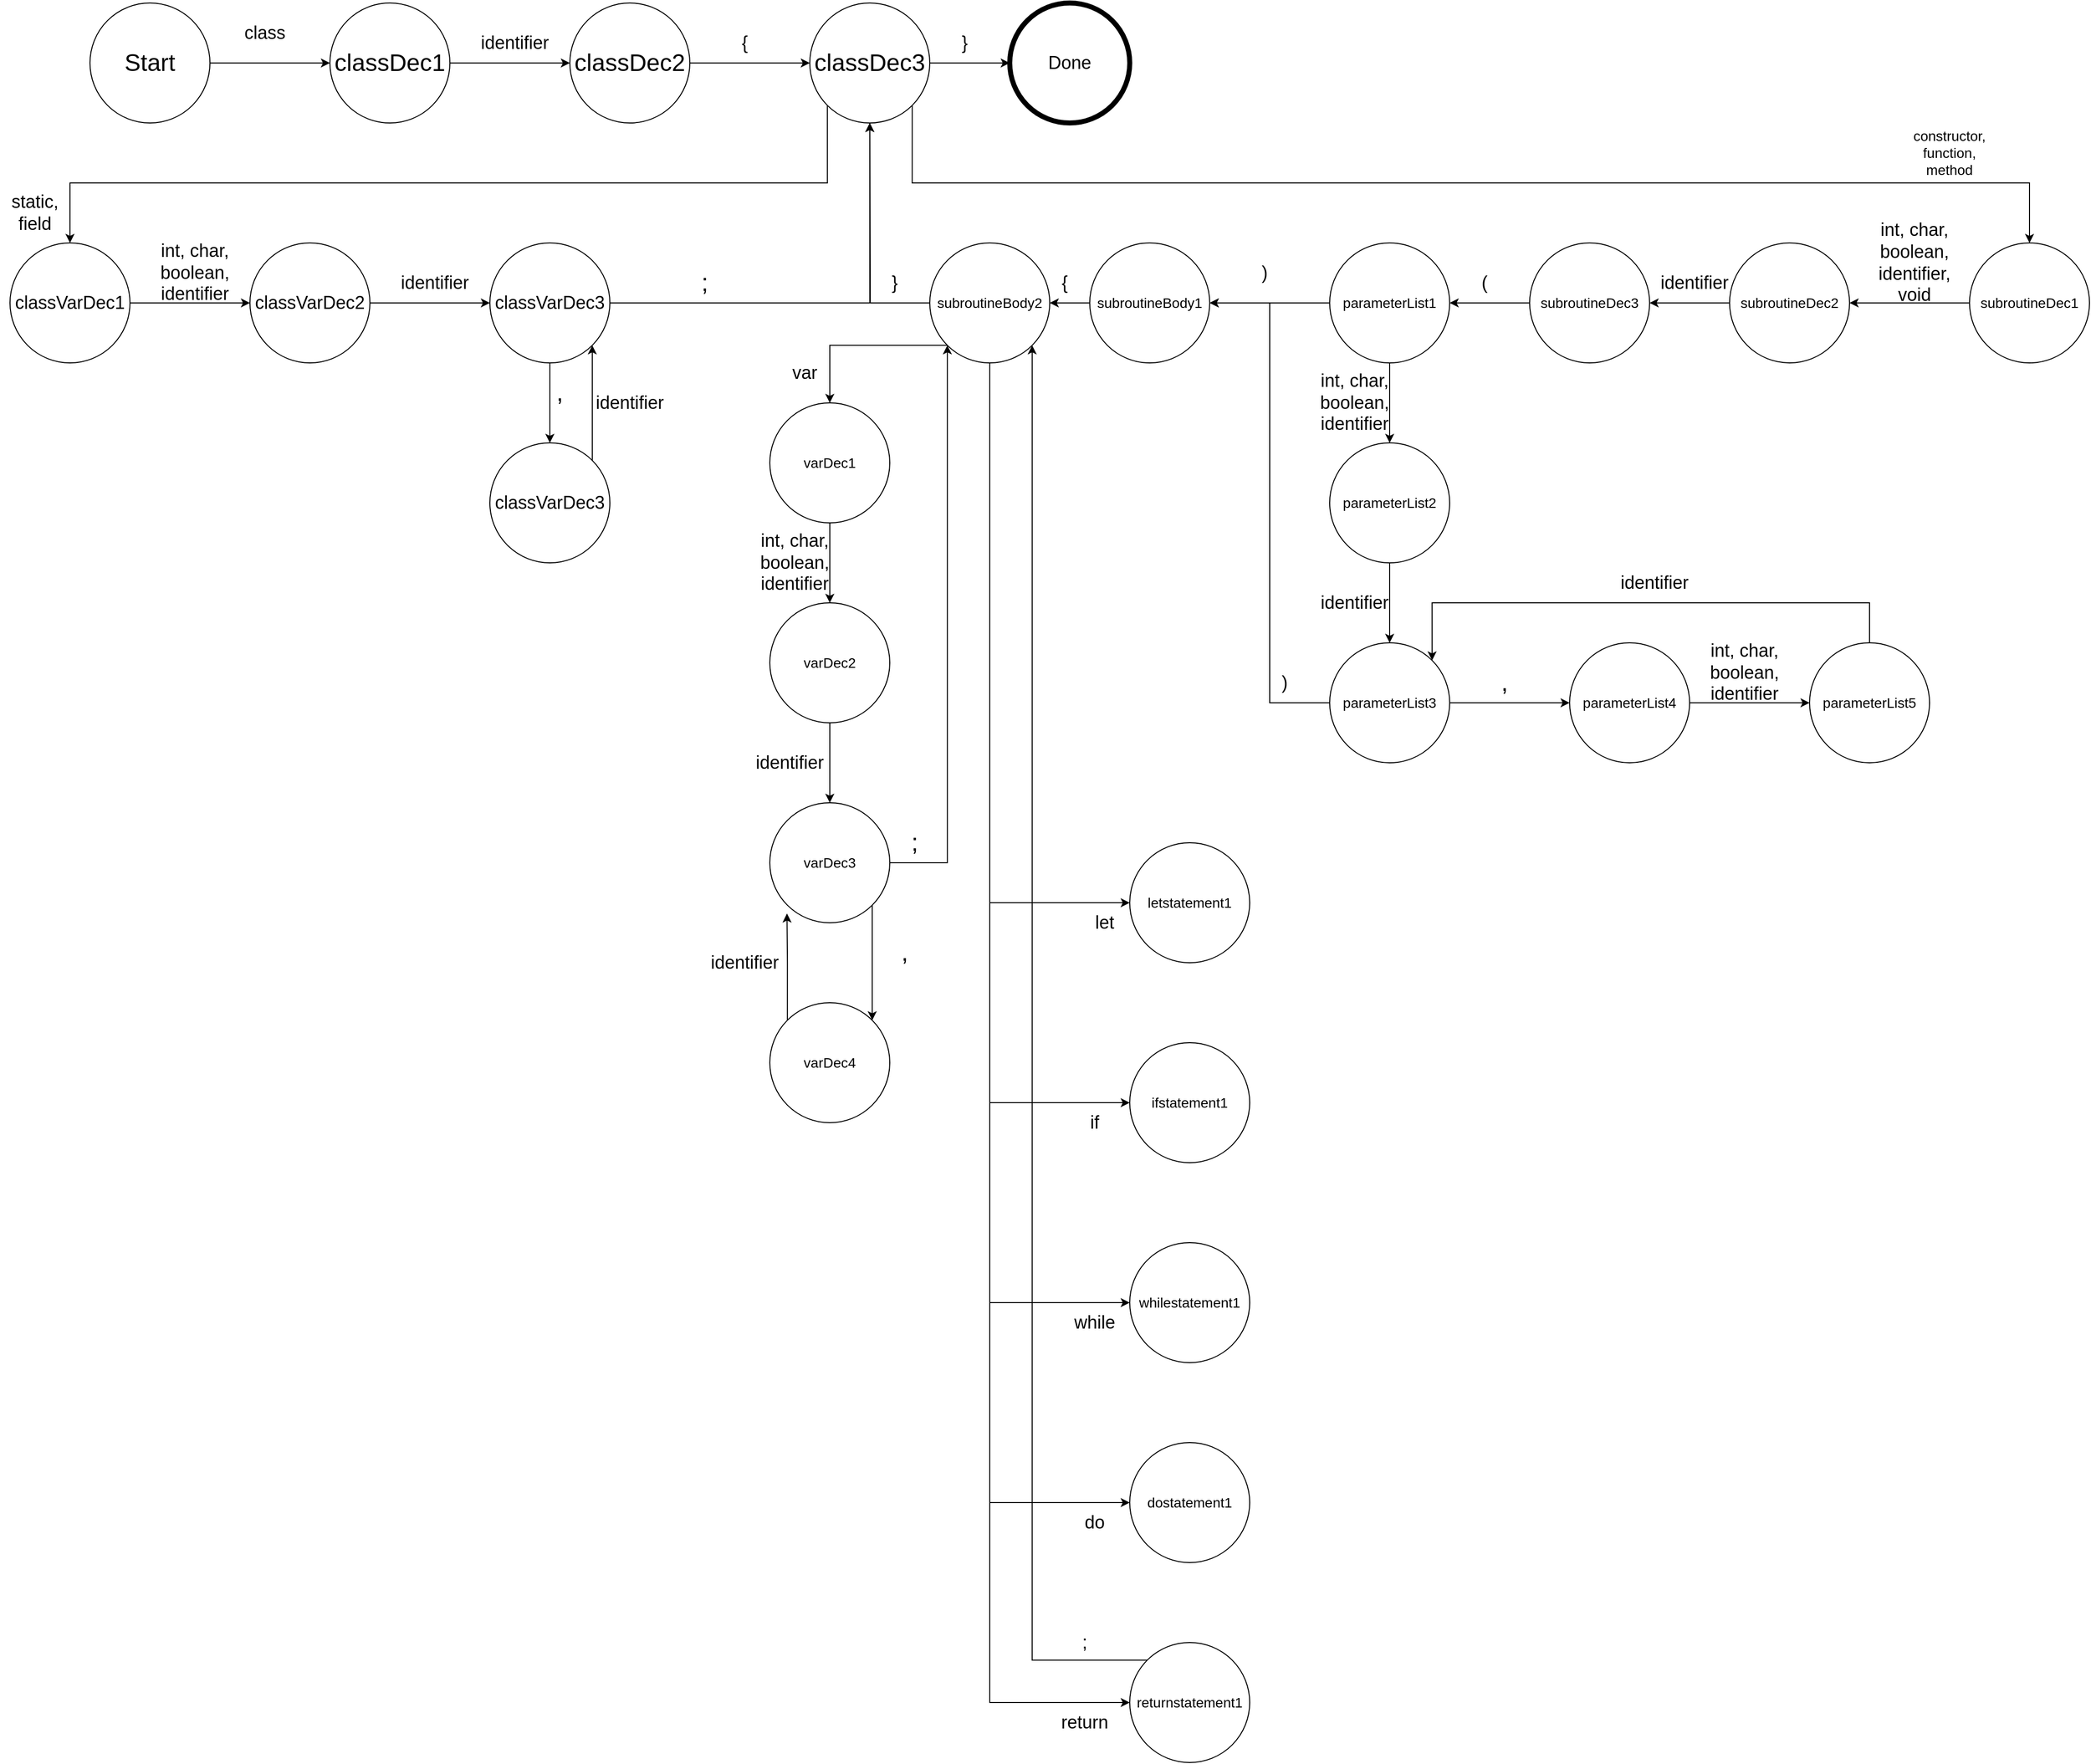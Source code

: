<mxfile version="23.1.5" type="device">
  <diagram name="Page-1" id="A9ut1E8yz_9eZytg9AyY">
    <mxGraphModel dx="2367" dy="580" grid="1" gridSize="10" guides="1" tooltips="1" connect="1" arrows="1" fold="1" page="0" pageScale="1" pageWidth="850" pageHeight="1100" math="0" shadow="0">
      <root>
        <mxCell id="0" />
        <mxCell id="1" parent="0" />
        <mxCell id="-l0ttiXzIQIXAGMdB7XS-6" style="edgeStyle=orthogonalEdgeStyle;rounded=0;orthogonalLoop=1;jettySize=auto;html=1;entryX=0;entryY=0.5;entryDx=0;entryDy=0;" parent="1" source="-l0ttiXzIQIXAGMdB7XS-3" target="-l0ttiXzIQIXAGMdB7XS-5" edge="1">
          <mxGeometry relative="1" as="geometry" />
        </mxCell>
        <mxCell id="-l0ttiXzIQIXAGMdB7XS-3" value="&lt;font style=&quot;font-size: 24px;&quot;&gt;Start&lt;/font&gt;" style="shape=ellipse;html=1;dashed=0;whiteSpace=wrap;aspect=fixed;perimeter=ellipsePerimeter;" parent="1" vertex="1">
          <mxGeometry x="-720" y="200" width="120" height="120" as="geometry" />
        </mxCell>
        <mxCell id="-l0ttiXzIQIXAGMdB7XS-9" style="edgeStyle=orthogonalEdgeStyle;rounded=0;orthogonalLoop=1;jettySize=auto;html=1;" parent="1" source="-l0ttiXzIQIXAGMdB7XS-5" target="-l0ttiXzIQIXAGMdB7XS-8" edge="1">
          <mxGeometry relative="1" as="geometry" />
        </mxCell>
        <mxCell id="-l0ttiXzIQIXAGMdB7XS-5" value="&lt;font style=&quot;font-size: 24px;&quot;&gt;classDec1&lt;/font&gt;" style="shape=ellipse;html=1;dashed=0;whiteSpace=wrap;aspect=fixed;perimeter=ellipsePerimeter;" parent="1" vertex="1">
          <mxGeometry x="-480" y="200" width="120" height="120" as="geometry" />
        </mxCell>
        <mxCell id="-l0ttiXzIQIXAGMdB7XS-7" value="&lt;font style=&quot;font-size: 18px;&quot;&gt;class&lt;/font&gt;" style="text;html=1;strokeColor=none;fillColor=none;align=center;verticalAlign=middle;whiteSpace=wrap;rounded=0;" parent="1" vertex="1">
          <mxGeometry x="-580" y="210" width="70" height="40" as="geometry" />
        </mxCell>
        <mxCell id="-l0ttiXzIQIXAGMdB7XS-14" style="edgeStyle=orthogonalEdgeStyle;rounded=0;orthogonalLoop=1;jettySize=auto;html=1;entryX=0;entryY=0.5;entryDx=0;entryDy=0;" parent="1" source="-l0ttiXzIQIXAGMdB7XS-8" target="-l0ttiXzIQIXAGMdB7XS-13" edge="1">
          <mxGeometry relative="1" as="geometry" />
        </mxCell>
        <mxCell id="-l0ttiXzIQIXAGMdB7XS-8" value="&lt;font style=&quot;font-size: 24px;&quot;&gt;classDec2&lt;/font&gt;" style="shape=ellipse;html=1;dashed=0;whiteSpace=wrap;aspect=fixed;perimeter=ellipsePerimeter;" parent="1" vertex="1">
          <mxGeometry x="-240" y="200" width="120" height="120" as="geometry" />
        </mxCell>
        <mxCell id="-l0ttiXzIQIXAGMdB7XS-10" value="&lt;font style=&quot;font-size: 18px;&quot;&gt;identifier&lt;/font&gt;" style="text;html=1;strokeColor=none;fillColor=none;align=center;verticalAlign=middle;whiteSpace=wrap;rounded=0;" parent="1" vertex="1">
          <mxGeometry x="-330" y="220" width="70" height="40" as="geometry" />
        </mxCell>
        <mxCell id="-l0ttiXzIQIXAGMdB7XS-23" style="edgeStyle=orthogonalEdgeStyle;rounded=0;orthogonalLoop=1;jettySize=auto;html=1;entryX=0;entryY=0.5;entryDx=0;entryDy=0;" parent="1" source="-l0ttiXzIQIXAGMdB7XS-13" target="-l0ttiXzIQIXAGMdB7XS-22" edge="1">
          <mxGeometry relative="1" as="geometry" />
        </mxCell>
        <mxCell id="-l0ttiXzIQIXAGMdB7XS-27" style="edgeStyle=orthogonalEdgeStyle;rounded=0;orthogonalLoop=1;jettySize=auto;html=1;exitX=0;exitY=1;exitDx=0;exitDy=0;entryX=0.5;entryY=0;entryDx=0;entryDy=0;" parent="1" source="-l0ttiXzIQIXAGMdB7XS-13" target="-l0ttiXzIQIXAGMdB7XS-26" edge="1">
          <mxGeometry relative="1" as="geometry">
            <Array as="points">
              <mxPoint x="18" y="380" />
              <mxPoint x="-740" y="380" />
            </Array>
          </mxGeometry>
        </mxCell>
        <mxCell id="-l0ttiXzIQIXAGMdB7XS-31" style="edgeStyle=orthogonalEdgeStyle;rounded=0;orthogonalLoop=1;jettySize=auto;html=1;exitX=1;exitY=1;exitDx=0;exitDy=0;entryX=0.5;entryY=0;entryDx=0;entryDy=0;" parent="1" source="-l0ttiXzIQIXAGMdB7XS-13" target="-l0ttiXzIQIXAGMdB7XS-25" edge="1">
          <mxGeometry relative="1" as="geometry">
            <Array as="points">
              <mxPoint x="102" y="380" />
              <mxPoint x="1220" y="380" />
            </Array>
          </mxGeometry>
        </mxCell>
        <mxCell id="-l0ttiXzIQIXAGMdB7XS-13" value="&lt;font style=&quot;font-size: 24px;&quot;&gt;classDec3&lt;/font&gt;" style="shape=ellipse;html=1;dashed=0;whiteSpace=wrap;aspect=fixed;perimeter=ellipsePerimeter;" parent="1" vertex="1">
          <mxGeometry y="200" width="120" height="120" as="geometry" />
        </mxCell>
        <mxCell id="-l0ttiXzIQIXAGMdB7XS-15" value="&lt;font style=&quot;font-size: 18px;&quot;&gt;{&lt;/font&gt;" style="text;html=1;strokeColor=none;fillColor=none;align=center;verticalAlign=middle;whiteSpace=wrap;rounded=0;" parent="1" vertex="1">
          <mxGeometry x="-100" y="220" width="70" height="40" as="geometry" />
        </mxCell>
        <mxCell id="-l0ttiXzIQIXAGMdB7XS-22" value="&lt;font style=&quot;font-size: 18px;&quot;&gt;Done&lt;/font&gt;" style="shape=ellipse;html=1;dashed=0;whiteSpace=wrap;aspect=fixed;strokeWidth=5;perimeter=ellipsePerimeter;" parent="1" vertex="1">
          <mxGeometry x="200" y="200" width="120" height="120" as="geometry" />
        </mxCell>
        <mxCell id="-l0ttiXzIQIXAGMdB7XS-24" value="&lt;font style=&quot;font-size: 18px;&quot;&gt;}&lt;/font&gt;" style="text;html=1;strokeColor=none;fillColor=none;align=center;verticalAlign=middle;whiteSpace=wrap;rounded=0;" parent="1" vertex="1">
          <mxGeometry x="120" y="220" width="70" height="40" as="geometry" />
        </mxCell>
        <mxCell id="-l0ttiXzIQIXAGMdB7XS-84" style="edgeStyle=orthogonalEdgeStyle;rounded=0;orthogonalLoop=1;jettySize=auto;html=1;exitX=0;exitY=0.5;exitDx=0;exitDy=0;entryX=1;entryY=0.5;entryDx=0;entryDy=0;" parent="1" source="-l0ttiXzIQIXAGMdB7XS-25" target="-l0ttiXzIQIXAGMdB7XS-63" edge="1">
          <mxGeometry relative="1" as="geometry" />
        </mxCell>
        <mxCell id="-l0ttiXzIQIXAGMdB7XS-25" value="&lt;font style=&quot;font-size: 14px;&quot;&gt;subroutineDec1&lt;/font&gt;" style="shape=ellipse;html=1;dashed=0;whiteSpace=wrap;aspect=fixed;perimeter=ellipsePerimeter;" parent="1" vertex="1">
          <mxGeometry x="1160" y="440" width="120" height="120" as="geometry" />
        </mxCell>
        <mxCell id="-l0ttiXzIQIXAGMdB7XS-46" style="edgeStyle=orthogonalEdgeStyle;rounded=0;orthogonalLoop=1;jettySize=auto;html=1;exitX=1;exitY=0.5;exitDx=0;exitDy=0;entryX=0;entryY=0.5;entryDx=0;entryDy=0;" parent="1" source="-l0ttiXzIQIXAGMdB7XS-26" target="-l0ttiXzIQIXAGMdB7XS-33" edge="1">
          <mxGeometry relative="1" as="geometry" />
        </mxCell>
        <mxCell id="-l0ttiXzIQIXAGMdB7XS-26" value="&lt;font style=&quot;font-size: 18px;&quot;&gt;classVarDec1&lt;/font&gt;" style="shape=ellipse;html=1;dashed=0;whiteSpace=wrap;aspect=fixed;perimeter=ellipsePerimeter;" parent="1" vertex="1">
          <mxGeometry x="-800" y="440" width="120" height="120" as="geometry" />
        </mxCell>
        <mxCell id="-l0ttiXzIQIXAGMdB7XS-29" value="&lt;font style=&quot;font-size: 18px;&quot;&gt;static, field&lt;/font&gt;" style="text;html=1;strokeColor=none;fillColor=none;align=center;verticalAlign=middle;whiteSpace=wrap;rounded=0;" parent="1" vertex="1">
          <mxGeometry x="-810" y="390" width="70" height="40" as="geometry" />
        </mxCell>
        <mxCell id="-l0ttiXzIQIXAGMdB7XS-32" value="&lt;font style=&quot;&quot;&gt;&lt;font style=&quot;font-size: 14px;&quot;&gt;constructor,&lt;br&gt;function,&lt;br&gt;method&lt;/font&gt;&lt;br&gt;&lt;/font&gt;" style="text;html=1;strokeColor=none;fillColor=none;align=center;verticalAlign=middle;whiteSpace=wrap;rounded=0;" parent="1" vertex="1">
          <mxGeometry x="1070" y="330" width="140" height="40" as="geometry" />
        </mxCell>
        <mxCell id="-l0ttiXzIQIXAGMdB7XS-47" style="edgeStyle=orthogonalEdgeStyle;rounded=0;orthogonalLoop=1;jettySize=auto;html=1;exitX=1;exitY=0.5;exitDx=0;exitDy=0;entryX=0;entryY=0.5;entryDx=0;entryDy=0;" parent="1" source="-l0ttiXzIQIXAGMdB7XS-33" target="-l0ttiXzIQIXAGMdB7XS-39" edge="1">
          <mxGeometry relative="1" as="geometry" />
        </mxCell>
        <mxCell id="-l0ttiXzIQIXAGMdB7XS-33" value="&lt;font style=&quot;font-size: 18px;&quot;&gt;classVarDec2&lt;/font&gt;" style="shape=ellipse;html=1;dashed=0;whiteSpace=wrap;aspect=fixed;perimeter=ellipsePerimeter;" parent="1" vertex="1">
          <mxGeometry x="-560" y="440" width="120" height="120" as="geometry" />
        </mxCell>
        <mxCell id="-l0ttiXzIQIXAGMdB7XS-35" value="&lt;font style=&quot;font-size: 18px;&quot;&gt;int, char,&lt;br&gt;boolean,&lt;br&gt;identifier&lt;br&gt;&lt;/font&gt;" style="text;html=1;strokeColor=none;fillColor=none;align=center;verticalAlign=middle;whiteSpace=wrap;rounded=0;" parent="1" vertex="1">
          <mxGeometry x="-650" y="450" width="70" height="40" as="geometry" />
        </mxCell>
        <mxCell id="-l0ttiXzIQIXAGMdB7XS-51" style="edgeStyle=orthogonalEdgeStyle;rounded=0;orthogonalLoop=1;jettySize=auto;html=1;exitX=1;exitY=0.5;exitDx=0;exitDy=0;entryX=0.5;entryY=1;entryDx=0;entryDy=0;" parent="1" source="-l0ttiXzIQIXAGMdB7XS-39" target="-l0ttiXzIQIXAGMdB7XS-13" edge="1">
          <mxGeometry relative="1" as="geometry" />
        </mxCell>
        <mxCell id="-l0ttiXzIQIXAGMdB7XS-54" style="edgeStyle=orthogonalEdgeStyle;rounded=0;orthogonalLoop=1;jettySize=auto;html=1;exitX=0.5;exitY=1;exitDx=0;exitDy=0;entryX=0.5;entryY=0;entryDx=0;entryDy=0;" parent="1" source="-l0ttiXzIQIXAGMdB7XS-39" target="-l0ttiXzIQIXAGMdB7XS-48" edge="1">
          <mxGeometry relative="1" as="geometry" />
        </mxCell>
        <mxCell id="-l0ttiXzIQIXAGMdB7XS-39" value="&lt;font style=&quot;font-size: 18px;&quot;&gt;classVarDec3&lt;/font&gt;" style="shape=ellipse;html=1;dashed=0;whiteSpace=wrap;aspect=fixed;perimeter=ellipsePerimeter;" parent="1" vertex="1">
          <mxGeometry x="-320" y="440" width="120" height="120" as="geometry" />
        </mxCell>
        <mxCell id="-l0ttiXzIQIXAGMdB7XS-41" value="&lt;font style=&quot;font-size: 18px;&quot;&gt;identifier&lt;br&gt;&lt;/font&gt;" style="text;html=1;strokeColor=none;fillColor=none;align=center;verticalAlign=middle;whiteSpace=wrap;rounded=0;" parent="1" vertex="1">
          <mxGeometry x="-410" y="460" width="70" height="40" as="geometry" />
        </mxCell>
        <mxCell id="-l0ttiXzIQIXAGMdB7XS-43" value="&lt;font style=&quot;font-size: 24px;&quot;&gt;;&lt;/font&gt;" style="text;html=1;strokeColor=none;fillColor=none;align=center;verticalAlign=middle;whiteSpace=wrap;rounded=0;" parent="1" vertex="1">
          <mxGeometry x="-140" y="460" width="70" height="40" as="geometry" />
        </mxCell>
        <mxCell id="-l0ttiXzIQIXAGMdB7XS-53" style="edgeStyle=orthogonalEdgeStyle;rounded=0;orthogonalLoop=1;jettySize=auto;html=1;exitX=1;exitY=0;exitDx=0;exitDy=0;entryX=1;entryY=1;entryDx=0;entryDy=0;" parent="1" source="-l0ttiXzIQIXAGMdB7XS-48" target="-l0ttiXzIQIXAGMdB7XS-39" edge="1">
          <mxGeometry relative="1" as="geometry" />
        </mxCell>
        <mxCell id="-l0ttiXzIQIXAGMdB7XS-48" value="&lt;font style=&quot;font-size: 18px;&quot;&gt;classVarDec3&lt;/font&gt;" style="shape=ellipse;html=1;dashed=0;whiteSpace=wrap;aspect=fixed;perimeter=ellipsePerimeter;" parent="1" vertex="1">
          <mxGeometry x="-320" y="640" width="120" height="120" as="geometry" />
        </mxCell>
        <mxCell id="-l0ttiXzIQIXAGMdB7XS-50" value="&lt;font style=&quot;font-size: 24px;&quot;&gt;,&lt;/font&gt;" style="text;html=1;strokeColor=none;fillColor=none;align=center;verticalAlign=middle;whiteSpace=wrap;rounded=0;" parent="1" vertex="1">
          <mxGeometry x="-285" y="570" width="70" height="40" as="geometry" />
        </mxCell>
        <mxCell id="-l0ttiXzIQIXAGMdB7XS-55" value="&lt;font style=&quot;font-size: 18px;&quot;&gt;identifier&lt;br&gt;&lt;/font&gt;" style="text;html=1;strokeColor=none;fillColor=none;align=center;verticalAlign=middle;whiteSpace=wrap;rounded=0;" parent="1" vertex="1">
          <mxGeometry x="-215" y="580" width="70" height="40" as="geometry" />
        </mxCell>
        <mxCell id="-l0ttiXzIQIXAGMdB7XS-86" style="edgeStyle=orthogonalEdgeStyle;rounded=0;orthogonalLoop=1;jettySize=auto;html=1;exitX=0;exitY=0.5;exitDx=0;exitDy=0;entryX=1;entryY=0.5;entryDx=0;entryDy=0;" parent="1" source="-l0ttiXzIQIXAGMdB7XS-63" target="-l0ttiXzIQIXAGMdB7XS-67" edge="1">
          <mxGeometry relative="1" as="geometry" />
        </mxCell>
        <mxCell id="-l0ttiXzIQIXAGMdB7XS-63" value="&lt;font style=&quot;font-size: 14px;&quot;&gt;subroutineDec2&lt;/font&gt;" style="shape=ellipse;html=1;dashed=0;whiteSpace=wrap;aspect=fixed;perimeter=ellipsePerimeter;" parent="1" vertex="1">
          <mxGeometry x="920" y="440" width="120" height="120" as="geometry" />
        </mxCell>
        <mxCell id="-l0ttiXzIQIXAGMdB7XS-66" value="&lt;font style=&quot;font-size: 18px;&quot;&gt;int, char,&lt;br&gt;boolean,&lt;br&gt;identifier,&lt;br&gt;void&lt;br&gt;&lt;/font&gt;" style="text;html=1;strokeColor=none;fillColor=none;align=center;verticalAlign=middle;whiteSpace=wrap;rounded=0;" parent="1" vertex="1">
          <mxGeometry x="1070" y="440" width="70" height="40" as="geometry" />
        </mxCell>
        <mxCell id="-l0ttiXzIQIXAGMdB7XS-87" style="edgeStyle=orthogonalEdgeStyle;rounded=0;orthogonalLoop=1;jettySize=auto;html=1;exitX=0;exitY=0.5;exitDx=0;exitDy=0;entryX=1;entryY=0.5;entryDx=0;entryDy=0;" parent="1" source="-l0ttiXzIQIXAGMdB7XS-67" target="-l0ttiXzIQIXAGMdB7XS-70" edge="1">
          <mxGeometry relative="1" as="geometry" />
        </mxCell>
        <mxCell id="-l0ttiXzIQIXAGMdB7XS-67" value="&lt;font style=&quot;font-size: 14px;&quot;&gt;subroutineDec3&lt;/font&gt;" style="shape=ellipse;html=1;dashed=0;whiteSpace=wrap;aspect=fixed;perimeter=ellipsePerimeter;" parent="1" vertex="1">
          <mxGeometry x="720" y="440" width="120" height="120" as="geometry" />
        </mxCell>
        <mxCell id="-l0ttiXzIQIXAGMdB7XS-69" value="&lt;font style=&quot;font-size: 18px;&quot;&gt;identifier&lt;br&gt;&lt;/font&gt;" style="text;html=1;strokeColor=none;fillColor=none;align=center;verticalAlign=middle;whiteSpace=wrap;rounded=0;" parent="1" vertex="1">
          <mxGeometry x="850" y="460" width="70" height="40" as="geometry" />
        </mxCell>
        <mxCell id="-l0ttiXzIQIXAGMdB7XS-94" style="edgeStyle=orthogonalEdgeStyle;rounded=0;orthogonalLoop=1;jettySize=auto;html=1;exitX=0.5;exitY=1;exitDx=0;exitDy=0;entryX=0.5;entryY=0;entryDx=0;entryDy=0;" parent="1" source="-l0ttiXzIQIXAGMdB7XS-70" target="-l0ttiXzIQIXAGMdB7XS-76" edge="1">
          <mxGeometry relative="1" as="geometry" />
        </mxCell>
        <mxCell id="-l0ttiXzIQIXAGMdB7XS-139" style="edgeStyle=orthogonalEdgeStyle;rounded=0;orthogonalLoop=1;jettySize=auto;html=1;exitX=0;exitY=0.5;exitDx=0;exitDy=0;entryX=1;entryY=0.5;entryDx=0;entryDy=0;" parent="1" source="-l0ttiXzIQIXAGMdB7XS-70" target="-l0ttiXzIQIXAGMdB7XS-138" edge="1">
          <mxGeometry relative="1" as="geometry" />
        </mxCell>
        <mxCell id="-l0ttiXzIQIXAGMdB7XS-70" value="&lt;font style=&quot;font-size: 14px;&quot;&gt;parameterList1&lt;/font&gt;" style="shape=ellipse;html=1;dashed=0;whiteSpace=wrap;aspect=fixed;perimeter=ellipsePerimeter;" parent="1" vertex="1">
          <mxGeometry x="520" y="440" width="120" height="120" as="geometry" />
        </mxCell>
        <mxCell id="-l0ttiXzIQIXAGMdB7XS-72" value="&lt;font style=&quot;font-size: 18px;&quot;&gt;(&lt;br&gt;&lt;/font&gt;" style="text;html=1;strokeColor=none;fillColor=none;align=center;verticalAlign=middle;whiteSpace=wrap;rounded=0;" parent="1" vertex="1">
          <mxGeometry x="640" y="460" width="70" height="40" as="geometry" />
        </mxCell>
        <mxCell id="-l0ttiXzIQIXAGMdB7XS-101" style="edgeStyle=orthogonalEdgeStyle;rounded=0;orthogonalLoop=1;jettySize=auto;html=1;exitX=0.5;exitY=1;exitDx=0;exitDy=0;entryX=0.5;entryY=0;entryDx=0;entryDy=0;" parent="1" source="-l0ttiXzIQIXAGMdB7XS-76" target="-l0ttiXzIQIXAGMdB7XS-100" edge="1">
          <mxGeometry relative="1" as="geometry" />
        </mxCell>
        <mxCell id="-l0ttiXzIQIXAGMdB7XS-76" value="&lt;font style=&quot;font-size: 14px;&quot;&gt;parameterList2&lt;/font&gt;" style="shape=ellipse;html=1;dashed=0;whiteSpace=wrap;aspect=fixed;perimeter=ellipsePerimeter;" parent="1" vertex="1">
          <mxGeometry x="520" y="640" width="120" height="120" as="geometry" />
        </mxCell>
        <mxCell id="-l0ttiXzIQIXAGMdB7XS-78" value="&lt;font style=&quot;font-size: 18px;&quot;&gt;)&lt;br&gt;&lt;/font&gt;" style="text;html=1;strokeColor=none;fillColor=none;align=center;verticalAlign=middle;whiteSpace=wrap;rounded=0;" parent="1" vertex="1">
          <mxGeometry x="420" y="450" width="70" height="40" as="geometry" />
        </mxCell>
        <mxCell id="-l0ttiXzIQIXAGMdB7XS-81" value="&lt;font style=&quot;font-size: 18px;&quot;&gt;int, char,&lt;br&gt;boolean,&lt;br&gt;identifier&lt;br&gt;&lt;/font&gt;" style="text;html=1;strokeColor=none;fillColor=none;align=center;verticalAlign=middle;whiteSpace=wrap;rounded=0;" parent="1" vertex="1">
          <mxGeometry x="510" y="580" width="70" height="40" as="geometry" />
        </mxCell>
        <mxCell id="-l0ttiXzIQIXAGMdB7XS-117" style="edgeStyle=orthogonalEdgeStyle;rounded=0;orthogonalLoop=1;jettySize=auto;html=1;exitX=1;exitY=0.5;exitDx=0;exitDy=0;entryX=0;entryY=0.5;entryDx=0;entryDy=0;" parent="1" source="-l0ttiXzIQIXAGMdB7XS-100" target="-l0ttiXzIQIXAGMdB7XS-111" edge="1">
          <mxGeometry relative="1" as="geometry" />
        </mxCell>
        <mxCell id="-l0ttiXzIQIXAGMdB7XS-140" style="edgeStyle=orthogonalEdgeStyle;rounded=0;orthogonalLoop=1;jettySize=auto;html=1;exitX=0;exitY=0.5;exitDx=0;exitDy=0;entryX=1;entryY=0.5;entryDx=0;entryDy=0;" parent="1" source="-l0ttiXzIQIXAGMdB7XS-100" target="-l0ttiXzIQIXAGMdB7XS-138" edge="1">
          <mxGeometry relative="1" as="geometry" />
        </mxCell>
        <mxCell id="-l0ttiXzIQIXAGMdB7XS-100" value="&lt;font style=&quot;font-size: 14px;&quot;&gt;parameterList3&lt;/font&gt;" style="shape=ellipse;html=1;dashed=0;whiteSpace=wrap;aspect=fixed;perimeter=ellipsePerimeter;" parent="1" vertex="1">
          <mxGeometry x="520" y="840" width="120" height="120" as="geometry" />
        </mxCell>
        <mxCell id="-l0ttiXzIQIXAGMdB7XS-102" value="&lt;font style=&quot;font-size: 18px;&quot;&gt;identifier&lt;br&gt;&lt;/font&gt;" style="text;html=1;strokeColor=none;fillColor=none;align=center;verticalAlign=middle;whiteSpace=wrap;rounded=0;" parent="1" vertex="1">
          <mxGeometry x="510" y="780" width="70" height="40" as="geometry" />
        </mxCell>
        <mxCell id="-l0ttiXzIQIXAGMdB7XS-110" value="&lt;font style=&quot;font-size: 18px;&quot;&gt;)&lt;br&gt;&lt;/font&gt;" style="text;html=1;strokeColor=none;fillColor=none;align=center;verticalAlign=middle;whiteSpace=wrap;rounded=0;" parent="1" vertex="1">
          <mxGeometry x="440" y="860" width="70" height="40" as="geometry" />
        </mxCell>
        <mxCell id="-l0ttiXzIQIXAGMdB7XS-120" style="edgeStyle=orthogonalEdgeStyle;rounded=0;orthogonalLoop=1;jettySize=auto;html=1;exitX=1;exitY=0.5;exitDx=0;exitDy=0;entryX=0;entryY=0.5;entryDx=0;entryDy=0;" parent="1" source="-l0ttiXzIQIXAGMdB7XS-111" target="-l0ttiXzIQIXAGMdB7XS-119" edge="1">
          <mxGeometry relative="1" as="geometry" />
        </mxCell>
        <mxCell id="-l0ttiXzIQIXAGMdB7XS-111" value="&lt;font style=&quot;font-size: 14px;&quot;&gt;parameterList4&lt;/font&gt;" style="shape=ellipse;html=1;dashed=0;whiteSpace=wrap;aspect=fixed;perimeter=ellipsePerimeter;" parent="1" vertex="1">
          <mxGeometry x="760" y="840" width="120" height="120" as="geometry" />
        </mxCell>
        <mxCell id="-l0ttiXzIQIXAGMdB7XS-118" value="&lt;font style=&quot;&quot;&gt;&lt;font style=&quot;font-size: 24px;&quot;&gt;,&lt;/font&gt;&lt;br&gt;&lt;/font&gt;" style="text;html=1;strokeColor=none;fillColor=none;align=center;verticalAlign=middle;whiteSpace=wrap;rounded=0;" parent="1" vertex="1">
          <mxGeometry x="660" y="860" width="70" height="40" as="geometry" />
        </mxCell>
        <mxCell id="-l0ttiXzIQIXAGMdB7XS-121" style="edgeStyle=orthogonalEdgeStyle;rounded=0;orthogonalLoop=1;jettySize=auto;html=1;exitX=0.5;exitY=0;exitDx=0;exitDy=0;entryX=1;entryY=0;entryDx=0;entryDy=0;" parent="1" source="-l0ttiXzIQIXAGMdB7XS-119" target="-l0ttiXzIQIXAGMdB7XS-100" edge="1">
          <mxGeometry relative="1" as="geometry">
            <Array as="points">
              <mxPoint x="1060" y="800" />
              <mxPoint x="622" y="800" />
            </Array>
          </mxGeometry>
        </mxCell>
        <mxCell id="-l0ttiXzIQIXAGMdB7XS-119" value="&lt;font style=&quot;font-size: 14px;&quot;&gt;parameterList5&lt;/font&gt;" style="shape=ellipse;html=1;dashed=0;whiteSpace=wrap;aspect=fixed;perimeter=ellipsePerimeter;" parent="1" vertex="1">
          <mxGeometry x="1000" y="840" width="120" height="120" as="geometry" />
        </mxCell>
        <mxCell id="-l0ttiXzIQIXAGMdB7XS-123" value="&lt;font style=&quot;font-size: 18px;&quot;&gt;int, char,&lt;br&gt;boolean,&lt;br&gt;identifier&lt;br&gt;&lt;/font&gt;" style="text;html=1;strokeColor=none;fillColor=none;align=center;verticalAlign=middle;whiteSpace=wrap;rounded=0;" parent="1" vertex="1">
          <mxGeometry x="900" y="850" width="70" height="40" as="geometry" />
        </mxCell>
        <mxCell id="-l0ttiXzIQIXAGMdB7XS-124" value="&lt;font style=&quot;font-size: 18px;&quot;&gt;identifier&lt;br&gt;&lt;/font&gt;" style="text;html=1;strokeColor=none;fillColor=none;align=center;verticalAlign=middle;whiteSpace=wrap;rounded=0;" parent="1" vertex="1">
          <mxGeometry x="810" y="760" width="70" height="40" as="geometry" />
        </mxCell>
        <mxCell id="WpT0CBNmdev07JmLGQnk-22" style="edgeStyle=orthogonalEdgeStyle;rounded=0;orthogonalLoop=1;jettySize=auto;html=1;exitX=0;exitY=0.5;exitDx=0;exitDy=0;entryX=1;entryY=0.5;entryDx=0;entryDy=0;" edge="1" parent="1" source="-l0ttiXzIQIXAGMdB7XS-138" target="-l0ttiXzIQIXAGMdB7XS-141">
          <mxGeometry relative="1" as="geometry" />
        </mxCell>
        <mxCell id="-l0ttiXzIQIXAGMdB7XS-138" value="&lt;font style=&quot;font-size: 14px;&quot;&gt;subroutineBody1&lt;/font&gt;" style="shape=ellipse;html=1;dashed=0;whiteSpace=wrap;aspect=fixed;perimeter=ellipsePerimeter;" parent="1" vertex="1">
          <mxGeometry x="280" y="440" width="120" height="120" as="geometry" />
        </mxCell>
        <mxCell id="WpT0CBNmdev07JmLGQnk-25" style="edgeStyle=orthogonalEdgeStyle;rounded=0;orthogonalLoop=1;jettySize=auto;html=1;exitX=0;exitY=0.5;exitDx=0;exitDy=0;" edge="1" parent="1" source="-l0ttiXzIQIXAGMdB7XS-141">
          <mxGeometry relative="1" as="geometry">
            <mxPoint x="60" y="320" as="targetPoint" />
          </mxGeometry>
        </mxCell>
        <mxCell id="WpT0CBNmdev07JmLGQnk-27" style="edgeStyle=orthogonalEdgeStyle;rounded=0;orthogonalLoop=1;jettySize=auto;html=1;exitX=0;exitY=1;exitDx=0;exitDy=0;entryX=0.5;entryY=0;entryDx=0;entryDy=0;" edge="1" parent="1" source="-l0ttiXzIQIXAGMdB7XS-141" target="-l0ttiXzIQIXAGMdB7XS-144">
          <mxGeometry relative="1" as="geometry" />
        </mxCell>
        <mxCell id="WpT0CBNmdev07JmLGQnk-36" style="edgeStyle=orthogonalEdgeStyle;rounded=0;orthogonalLoop=1;jettySize=auto;html=1;exitX=0.5;exitY=1;exitDx=0;exitDy=0;entryX=0;entryY=0.5;entryDx=0;entryDy=0;" edge="1" parent="1" source="-l0ttiXzIQIXAGMdB7XS-141" target="WpT0CBNmdev07JmLGQnk-29">
          <mxGeometry relative="1" as="geometry">
            <mxPoint x="190" y="1100" as="targetPoint" />
          </mxGeometry>
        </mxCell>
        <mxCell id="WpT0CBNmdev07JmLGQnk-38" style="edgeStyle=orthogonalEdgeStyle;rounded=0;orthogonalLoop=1;jettySize=auto;html=1;exitX=0.5;exitY=1;exitDx=0;exitDy=0;entryX=0;entryY=0.5;entryDx=0;entryDy=0;" edge="1" parent="1" source="-l0ttiXzIQIXAGMdB7XS-141" target="WpT0CBNmdev07JmLGQnk-32">
          <mxGeometry relative="1" as="geometry" />
        </mxCell>
        <mxCell id="WpT0CBNmdev07JmLGQnk-40" style="edgeStyle=orthogonalEdgeStyle;rounded=0;orthogonalLoop=1;jettySize=auto;html=1;exitX=0.5;exitY=1;exitDx=0;exitDy=0;entryX=0;entryY=0.5;entryDx=0;entryDy=0;" edge="1" parent="1" source="-l0ttiXzIQIXAGMdB7XS-141" target="WpT0CBNmdev07JmLGQnk-33">
          <mxGeometry relative="1" as="geometry" />
        </mxCell>
        <mxCell id="WpT0CBNmdev07JmLGQnk-42" style="edgeStyle=orthogonalEdgeStyle;rounded=0;orthogonalLoop=1;jettySize=auto;html=1;exitX=0.5;exitY=1;exitDx=0;exitDy=0;entryX=0;entryY=0.5;entryDx=0;entryDy=0;" edge="1" parent="1" source="-l0ttiXzIQIXAGMdB7XS-141" target="WpT0CBNmdev07JmLGQnk-34">
          <mxGeometry relative="1" as="geometry" />
        </mxCell>
        <mxCell id="WpT0CBNmdev07JmLGQnk-44" style="edgeStyle=orthogonalEdgeStyle;rounded=0;orthogonalLoop=1;jettySize=auto;html=1;exitX=0.5;exitY=1;exitDx=0;exitDy=0;entryX=0;entryY=0.5;entryDx=0;entryDy=0;" edge="1" parent="1" source="-l0ttiXzIQIXAGMdB7XS-141" target="WpT0CBNmdev07JmLGQnk-35">
          <mxGeometry relative="1" as="geometry" />
        </mxCell>
        <mxCell id="-l0ttiXzIQIXAGMdB7XS-141" value="&lt;font style=&quot;font-size: 14px;&quot;&gt;subroutineBody2&lt;/font&gt;" style="shape=ellipse;html=1;dashed=0;whiteSpace=wrap;aspect=fixed;perimeter=ellipsePerimeter;" parent="1" vertex="1">
          <mxGeometry x="120" y="440" width="120" height="120" as="geometry" />
        </mxCell>
        <mxCell id="-l0ttiXzIQIXAGMdB7XS-143" value="&lt;font style=&quot;font-size: 18px;&quot;&gt;{&lt;br&gt;&lt;/font&gt;" style="text;html=1;strokeColor=none;fillColor=none;align=center;verticalAlign=middle;whiteSpace=wrap;rounded=0;" parent="1" vertex="1">
          <mxGeometry x="220" y="460" width="70" height="40" as="geometry" />
        </mxCell>
        <mxCell id="WpT0CBNmdev07JmLGQnk-4" style="edgeStyle=orthogonalEdgeStyle;rounded=0;orthogonalLoop=1;jettySize=auto;html=1;exitX=0.5;exitY=1;exitDx=0;exitDy=0;entryX=0.5;entryY=0;entryDx=0;entryDy=0;" edge="1" parent="1" source="-l0ttiXzIQIXAGMdB7XS-144" target="WpT0CBNmdev07JmLGQnk-3">
          <mxGeometry relative="1" as="geometry" />
        </mxCell>
        <mxCell id="-l0ttiXzIQIXAGMdB7XS-144" value="&lt;font style=&quot;font-size: 14px;&quot;&gt;varDec1&lt;/font&gt;" style="shape=ellipse;html=1;dashed=0;whiteSpace=wrap;aspect=fixed;perimeter=ellipsePerimeter;" parent="1" vertex="1">
          <mxGeometry x="-40" y="600" width="120" height="120" as="geometry" />
        </mxCell>
        <mxCell id="WpT0CBNmdev07JmLGQnk-2" value="&lt;font style=&quot;font-size: 18px;&quot;&gt;var&lt;br&gt;&lt;/font&gt;" style="text;html=1;strokeColor=none;fillColor=none;align=center;verticalAlign=middle;whiteSpace=wrap;rounded=0;" vertex="1" parent="1">
          <mxGeometry x="-40" y="550" width="70" height="40" as="geometry" />
        </mxCell>
        <mxCell id="WpT0CBNmdev07JmLGQnk-7" value="" style="edgeStyle=orthogonalEdgeStyle;rounded=0;orthogonalLoop=1;jettySize=auto;html=1;" edge="1" parent="1" source="WpT0CBNmdev07JmLGQnk-3" target="WpT0CBNmdev07JmLGQnk-6">
          <mxGeometry relative="1" as="geometry" />
        </mxCell>
        <mxCell id="WpT0CBNmdev07JmLGQnk-3" value="&lt;font style=&quot;font-size: 14px;&quot;&gt;varDec2&lt;/font&gt;" style="shape=ellipse;html=1;dashed=0;whiteSpace=wrap;aspect=fixed;perimeter=ellipsePerimeter;" vertex="1" parent="1">
          <mxGeometry x="-40" y="800" width="120" height="120" as="geometry" />
        </mxCell>
        <mxCell id="WpT0CBNmdev07JmLGQnk-5" value="&lt;font style=&quot;font-size: 18px;&quot;&gt;int, char,&lt;br&gt;boolean,&lt;br&gt;identifier&lt;br&gt;&lt;/font&gt;" style="text;html=1;strokeColor=none;fillColor=none;align=center;verticalAlign=middle;whiteSpace=wrap;rounded=0;" vertex="1" parent="1">
          <mxGeometry x="-50" y="740" width="70" height="40" as="geometry" />
        </mxCell>
        <mxCell id="WpT0CBNmdev07JmLGQnk-18" style="edgeStyle=orthogonalEdgeStyle;rounded=0;orthogonalLoop=1;jettySize=auto;html=1;exitX=1;exitY=1;exitDx=0;exitDy=0;entryX=1;entryY=0;entryDx=0;entryDy=0;" edge="1" parent="1" source="WpT0CBNmdev07JmLGQnk-6" target="WpT0CBNmdev07JmLGQnk-9">
          <mxGeometry relative="1" as="geometry" />
        </mxCell>
        <mxCell id="WpT0CBNmdev07JmLGQnk-28" style="edgeStyle=orthogonalEdgeStyle;rounded=0;orthogonalLoop=1;jettySize=auto;html=1;exitX=1;exitY=0.5;exitDx=0;exitDy=0;entryX=0;entryY=1;entryDx=0;entryDy=0;" edge="1" parent="1" source="WpT0CBNmdev07JmLGQnk-6" target="-l0ttiXzIQIXAGMdB7XS-141">
          <mxGeometry relative="1" as="geometry" />
        </mxCell>
        <mxCell id="WpT0CBNmdev07JmLGQnk-6" value="&lt;font style=&quot;font-size: 14px;&quot;&gt;varDec3&lt;br&gt;&lt;/font&gt;" style="shape=ellipse;html=1;dashed=0;whiteSpace=wrap;aspect=fixed;perimeter=ellipsePerimeter;" vertex="1" parent="1">
          <mxGeometry x="-40" y="1000" width="120" height="120" as="geometry" />
        </mxCell>
        <mxCell id="WpT0CBNmdev07JmLGQnk-8" value="&lt;font style=&quot;font-size: 18px;&quot;&gt;identifier&lt;br&gt;&lt;/font&gt;" style="text;html=1;strokeColor=none;fillColor=none;align=center;verticalAlign=middle;whiteSpace=wrap;rounded=0;" vertex="1" parent="1">
          <mxGeometry x="-55" y="940" width="70" height="40" as="geometry" />
        </mxCell>
        <mxCell id="WpT0CBNmdev07JmLGQnk-9" value="&lt;font style=&quot;font-size: 14px;&quot;&gt;varDec4&lt;/font&gt;" style="shape=ellipse;html=1;dashed=0;whiteSpace=wrap;aspect=fixed;perimeter=ellipsePerimeter;" vertex="1" parent="1">
          <mxGeometry x="-40" y="1200" width="120" height="120" as="geometry" />
        </mxCell>
        <mxCell id="WpT0CBNmdev07JmLGQnk-11" value="&lt;font style=&quot;&quot;&gt;&lt;font style=&quot;font-size: 24px;&quot;&gt;,&lt;/font&gt;&lt;br&gt;&lt;/font&gt;" style="text;html=1;strokeColor=none;fillColor=none;align=center;verticalAlign=middle;whiteSpace=wrap;rounded=0;" vertex="1" parent="1">
          <mxGeometry x="60" y="1130" width="70" height="40" as="geometry" />
        </mxCell>
        <mxCell id="WpT0CBNmdev07JmLGQnk-13" value="&lt;font style=&quot;font-size: 18px;&quot;&gt;identifier&lt;br&gt;&lt;/font&gt;" style="text;html=1;strokeColor=none;fillColor=none;align=center;verticalAlign=middle;whiteSpace=wrap;rounded=0;" vertex="1" parent="1">
          <mxGeometry x="-100" y="1140" width="70" height="40" as="geometry" />
        </mxCell>
        <mxCell id="WpT0CBNmdev07JmLGQnk-17" value="&lt;font style=&quot;font-size: 24px;&quot;&gt;;&lt;/font&gt;" style="text;html=1;strokeColor=none;fillColor=none;align=center;verticalAlign=middle;whiteSpace=wrap;rounded=0;" vertex="1" parent="1">
          <mxGeometry x="70" y="1020" width="70" height="40" as="geometry" />
        </mxCell>
        <mxCell id="WpT0CBNmdev07JmLGQnk-19" style="edgeStyle=orthogonalEdgeStyle;rounded=0;orthogonalLoop=1;jettySize=auto;html=1;exitX=0;exitY=0;exitDx=0;exitDy=0;entryX=0.143;entryY=0.923;entryDx=0;entryDy=0;entryPerimeter=0;" edge="1" parent="1" source="WpT0CBNmdev07JmLGQnk-9" target="WpT0CBNmdev07JmLGQnk-6">
          <mxGeometry relative="1" as="geometry" />
        </mxCell>
        <mxCell id="WpT0CBNmdev07JmLGQnk-26" value="&lt;font style=&quot;font-size: 18px;&quot;&gt;}&lt;br&gt;&lt;/font&gt;" style="text;html=1;strokeColor=none;fillColor=none;align=center;verticalAlign=middle;whiteSpace=wrap;rounded=0;" vertex="1" parent="1">
          <mxGeometry x="50" y="460" width="70" height="40" as="geometry" />
        </mxCell>
        <mxCell id="WpT0CBNmdev07JmLGQnk-29" value="&lt;font style=&quot;font-size: 14px;&quot;&gt;letstatement1&lt;/font&gt;" style="shape=ellipse;html=1;dashed=0;whiteSpace=wrap;aspect=fixed;perimeter=ellipsePerimeter;" vertex="1" parent="1">
          <mxGeometry x="320" y="1040" width="120" height="120" as="geometry" />
        </mxCell>
        <mxCell id="WpT0CBNmdev07JmLGQnk-32" value="&lt;span style=&quot;font-size: 14px;&quot;&gt;ifstatement1&lt;/span&gt;" style="shape=ellipse;html=1;dashed=0;whiteSpace=wrap;aspect=fixed;perimeter=ellipsePerimeter;" vertex="1" parent="1">
          <mxGeometry x="320" y="1240" width="120" height="120" as="geometry" />
        </mxCell>
        <mxCell id="WpT0CBNmdev07JmLGQnk-33" value="&lt;span style=&quot;font-size: 14px;&quot;&gt;whilestatement1&lt;/span&gt;" style="shape=ellipse;html=1;dashed=0;whiteSpace=wrap;aspect=fixed;perimeter=ellipsePerimeter;" vertex="1" parent="1">
          <mxGeometry x="320" y="1440" width="120" height="120" as="geometry" />
        </mxCell>
        <mxCell id="WpT0CBNmdev07JmLGQnk-34" value="&lt;span style=&quot;font-size: 14px;&quot;&gt;dostatement1&lt;/span&gt;" style="shape=ellipse;html=1;dashed=0;whiteSpace=wrap;aspect=fixed;perimeter=ellipsePerimeter;" vertex="1" parent="1">
          <mxGeometry x="320" y="1640" width="120" height="120" as="geometry" />
        </mxCell>
        <mxCell id="WpT0CBNmdev07JmLGQnk-50" style="edgeStyle=orthogonalEdgeStyle;rounded=0;orthogonalLoop=1;jettySize=auto;html=1;exitX=0;exitY=0;exitDx=0;exitDy=0;entryX=1;entryY=1;entryDx=0;entryDy=0;" edge="1" parent="1" source="WpT0CBNmdev07JmLGQnk-35" target="-l0ttiXzIQIXAGMdB7XS-141">
          <mxGeometry relative="1" as="geometry" />
        </mxCell>
        <mxCell id="WpT0CBNmdev07JmLGQnk-35" value="&lt;span style=&quot;font-size: 14px;&quot;&gt;returnstatement1&lt;/span&gt;" style="shape=ellipse;html=1;dashed=0;whiteSpace=wrap;aspect=fixed;perimeter=ellipsePerimeter;" vertex="1" parent="1">
          <mxGeometry x="320" y="1840" width="120" height="120" as="geometry" />
        </mxCell>
        <mxCell id="WpT0CBNmdev07JmLGQnk-37" value="&lt;font style=&quot;font-size: 18px;&quot;&gt;let&lt;br&gt;&lt;/font&gt;" style="text;html=1;strokeColor=none;fillColor=none;align=center;verticalAlign=middle;whiteSpace=wrap;rounded=0;" vertex="1" parent="1">
          <mxGeometry x="260" y="1100" width="70" height="40" as="geometry" />
        </mxCell>
        <mxCell id="WpT0CBNmdev07JmLGQnk-39" value="&lt;font style=&quot;font-size: 18px;&quot;&gt;if&lt;br&gt;&lt;/font&gt;" style="text;html=1;strokeColor=none;fillColor=none;align=center;verticalAlign=middle;whiteSpace=wrap;rounded=0;" vertex="1" parent="1">
          <mxGeometry x="250" y="1300" width="70" height="40" as="geometry" />
        </mxCell>
        <mxCell id="WpT0CBNmdev07JmLGQnk-41" value="&lt;font style=&quot;font-size: 18px;&quot;&gt;while&lt;br&gt;&lt;/font&gt;" style="text;html=1;strokeColor=none;fillColor=none;align=center;verticalAlign=middle;whiteSpace=wrap;rounded=0;" vertex="1" parent="1">
          <mxGeometry x="250" y="1500" width="70" height="40" as="geometry" />
        </mxCell>
        <mxCell id="WpT0CBNmdev07JmLGQnk-43" value="&lt;font style=&quot;font-size: 18px;&quot;&gt;do&lt;br&gt;&lt;/font&gt;" style="text;html=1;strokeColor=none;fillColor=none;align=center;verticalAlign=middle;whiteSpace=wrap;rounded=0;" vertex="1" parent="1">
          <mxGeometry x="250" y="1700" width="70" height="40" as="geometry" />
        </mxCell>
        <mxCell id="WpT0CBNmdev07JmLGQnk-45" value="&lt;font style=&quot;font-size: 18px;&quot;&gt;return&lt;br&gt;&lt;/font&gt;" style="text;html=1;strokeColor=none;fillColor=none;align=center;verticalAlign=middle;whiteSpace=wrap;rounded=0;" vertex="1" parent="1">
          <mxGeometry x="240" y="1900" width="70" height="40" as="geometry" />
        </mxCell>
        <mxCell id="WpT0CBNmdev07JmLGQnk-48" value="&lt;font style=&quot;font-size: 18px;&quot;&gt;;&lt;br&gt;&lt;/font&gt;" style="text;html=1;strokeColor=none;fillColor=none;align=center;verticalAlign=middle;whiteSpace=wrap;rounded=0;" vertex="1" parent="1">
          <mxGeometry x="240" y="1820" width="70" height="40" as="geometry" />
        </mxCell>
      </root>
    </mxGraphModel>
  </diagram>
</mxfile>
